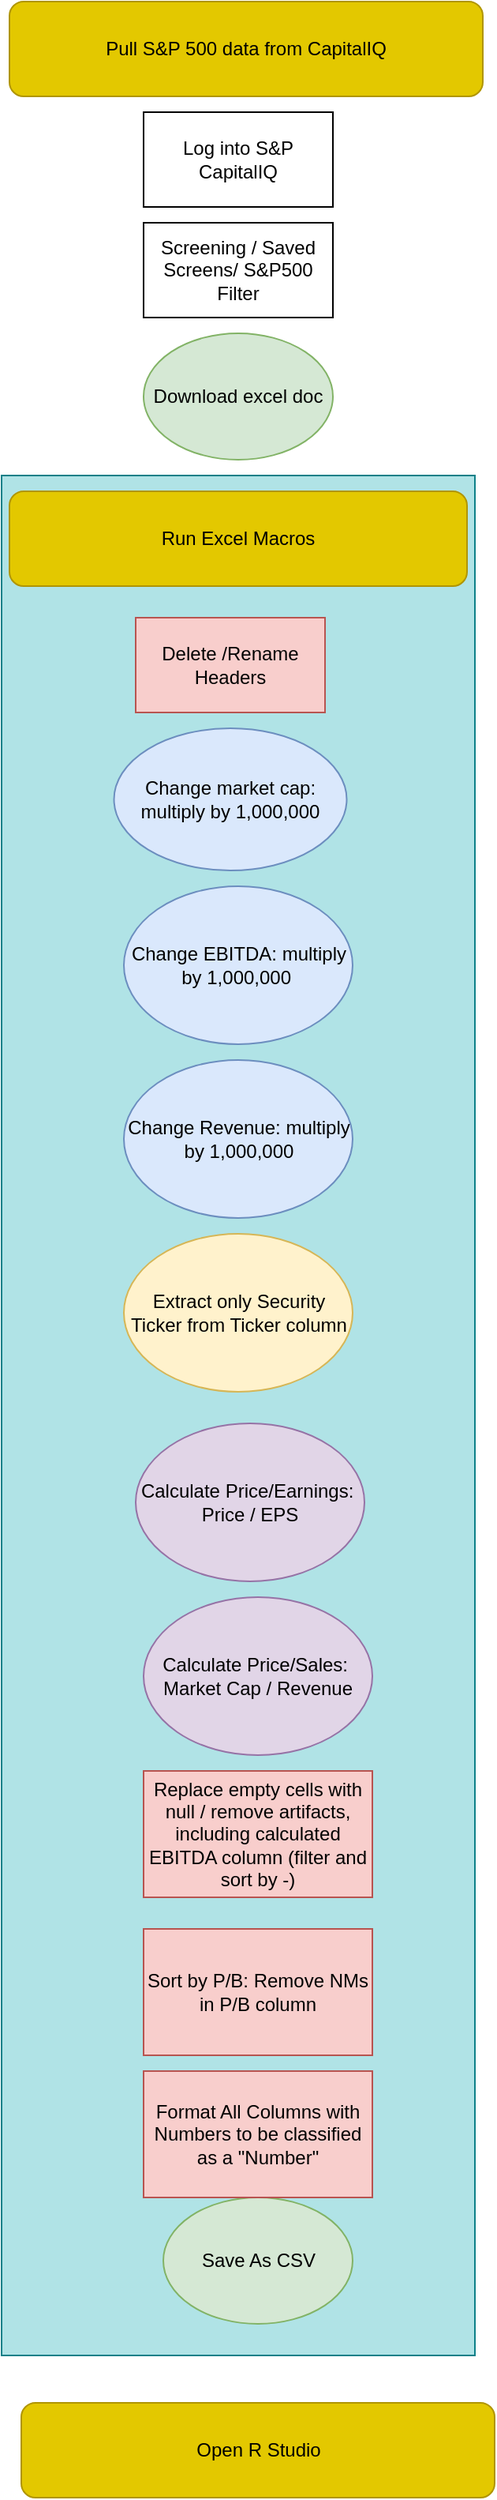 <mxfile version="15.9.4" type="github">
  <diagram id="FBYuZ8vgcihNYxdQvZ12" name="Page-1">
    <mxGraphModel dx="782" dy="444" grid="1" gridSize="10" guides="1" tooltips="1" connect="1" arrows="1" fold="1" page="1" pageScale="1" pageWidth="850" pageHeight="1100" math="0" shadow="0">
      <root>
        <mxCell id="0" />
        <mxCell id="1" parent="0" />
        <mxCell id="bpsd50fUaObvi4L-TfuP-15" value="" style="rounded=0;whiteSpace=wrap;html=1;fillColor=#b0e3e6;strokeColor=#0e8088;" vertex="1" parent="1">
          <mxGeometry x="225" y="310" width="300" height="1190" as="geometry" />
        </mxCell>
        <mxCell id="bpsd50fUaObvi4L-TfuP-1" value="Pull S&amp;amp;P 500 data from CapitalIQ" style="rounded=1;whiteSpace=wrap;html=1;fillColor=#e3c800;fontColor=#000000;strokeColor=#B09500;" vertex="1" parent="1">
          <mxGeometry x="230" y="10" width="300" height="60" as="geometry" />
        </mxCell>
        <mxCell id="bpsd50fUaObvi4L-TfuP-2" value="Screening / Saved Screens/ S&amp;amp;P500 Filter" style="rounded=0;whiteSpace=wrap;html=1;" vertex="1" parent="1">
          <mxGeometry x="315" y="150" width="120" height="60" as="geometry" />
        </mxCell>
        <mxCell id="bpsd50fUaObvi4L-TfuP-3" value="Download excel doc" style="ellipse;whiteSpace=wrap;html=1;fillColor=#d5e8d4;strokeColor=#82b366;" vertex="1" parent="1">
          <mxGeometry x="315" y="220" width="120" height="80" as="geometry" />
        </mxCell>
        <mxCell id="bpsd50fUaObvi4L-TfuP-4" value="Delete /Rename Headers" style="rounded=0;whiteSpace=wrap;html=1;fillColor=#f8cecc;strokeColor=#b85450;" vertex="1" parent="1">
          <mxGeometry x="310" y="400" width="120" height="60" as="geometry" />
        </mxCell>
        <mxCell id="bpsd50fUaObvi4L-TfuP-5" value="Change market cap: multiply by 1,000,000" style="ellipse;whiteSpace=wrap;html=1;fillColor=#dae8fc;strokeColor=#6c8ebf;" vertex="1" parent="1">
          <mxGeometry x="296.25" y="470" width="147.5" height="90" as="geometry" />
        </mxCell>
        <mxCell id="bpsd50fUaObvi4L-TfuP-7" value="Change EBITDA: multiply by 1,000,000&amp;nbsp;" style="ellipse;whiteSpace=wrap;html=1;fillColor=#dae8fc;strokeColor=#6c8ebf;" vertex="1" parent="1">
          <mxGeometry x="302.5" y="570" width="145" height="100" as="geometry" />
        </mxCell>
        <mxCell id="bpsd50fUaObvi4L-TfuP-8" value="Replace empty cells with null / remove artifacts, including calculated EBITDA column (filter and sort by -)" style="square;whiteSpace=wrap;html=1;fillColor=#f8cecc;strokeColor=#b85450;" vertex="1" parent="1">
          <mxGeometry x="315" y="1130" width="145" height="80" as="geometry" />
        </mxCell>
        <mxCell id="bpsd50fUaObvi4L-TfuP-9" value="Extract only Security Ticker from Ticker column" style="ellipse;whiteSpace=wrap;html=1;fillColor=#fff2cc;strokeColor=#d6b656;" vertex="1" parent="1">
          <mxGeometry x="302.5" y="790" width="145" height="100" as="geometry" />
        </mxCell>
        <mxCell id="bpsd50fUaObvi4L-TfuP-10" value="Calculate Price/Earnings:&amp;nbsp;&lt;br&gt;Price / EPS" style="ellipse;whiteSpace=wrap;html=1;fillColor=#e1d5e7;strokeColor=#9673a6;" vertex="1" parent="1">
          <mxGeometry x="310" y="910" width="145" height="100" as="geometry" />
        </mxCell>
        <mxCell id="bpsd50fUaObvi4L-TfuP-11" value="Calculate Price/Sales:&amp;nbsp;&lt;br&gt;Market Cap / Revenue" style="ellipse;whiteSpace=wrap;html=1;fillColor=#e1d5e7;strokeColor=#9673a6;" vertex="1" parent="1">
          <mxGeometry x="315" y="1020" width="145" height="100" as="geometry" />
        </mxCell>
        <mxCell id="bpsd50fUaObvi4L-TfuP-12" value="Change Revenue: multiply by 1,000,000" style="ellipse;whiteSpace=wrap;html=1;fillColor=#dae8fc;strokeColor=#6c8ebf;" vertex="1" parent="1">
          <mxGeometry x="302.5" y="680" width="145" height="100" as="geometry" />
        </mxCell>
        <mxCell id="bpsd50fUaObvi4L-TfuP-13" value="Save As CSV" style="ellipse;whiteSpace=wrap;html=1;fillColor=#d5e8d4;strokeColor=#82b366;" vertex="1" parent="1">
          <mxGeometry x="327.5" y="1400" width="120" height="80" as="geometry" />
        </mxCell>
        <mxCell id="bpsd50fUaObvi4L-TfuP-14" value="Run Excel Macros" style="rounded=1;whiteSpace=wrap;html=1;fillColor=#e3c800;strokeColor=#B09500;fontColor=#000000;" vertex="1" parent="1">
          <mxGeometry x="230" y="320" width="290" height="60" as="geometry" />
        </mxCell>
        <mxCell id="bpsd50fUaObvi4L-TfuP-16" value="Log into S&amp;amp;P CapitalIQ" style="rounded=0;whiteSpace=wrap;html=1;" vertex="1" parent="1">
          <mxGeometry x="315" y="80" width="120" height="60" as="geometry" />
        </mxCell>
        <mxCell id="bpsd50fUaObvi4L-TfuP-18" value="Open R Studio" style="rounded=1;whiteSpace=wrap;html=1;fillColor=#e3c800;fontColor=#000000;strokeColor=#B09500;" vertex="1" parent="1">
          <mxGeometry x="237.5" y="1530" width="300" height="60" as="geometry" />
        </mxCell>
        <mxCell id="bpsd50fUaObvi4L-TfuP-19" value="Sort by P/B: Remove NMs in P/B column" style="square;whiteSpace=wrap;html=1;fillColor=#f8cecc;strokeColor=#b85450;" vertex="1" parent="1">
          <mxGeometry x="315" y="1230" width="145" height="80" as="geometry" />
        </mxCell>
        <mxCell id="bpsd50fUaObvi4L-TfuP-21" value="Format All Columns with Numbers to be classified as a &quot;Number&quot;" style="square;whiteSpace=wrap;html=1;fillColor=#f8cecc;strokeColor=#b85450;" vertex="1" parent="1">
          <mxGeometry x="315" y="1320" width="145" height="80" as="geometry" />
        </mxCell>
      </root>
    </mxGraphModel>
  </diagram>
</mxfile>
